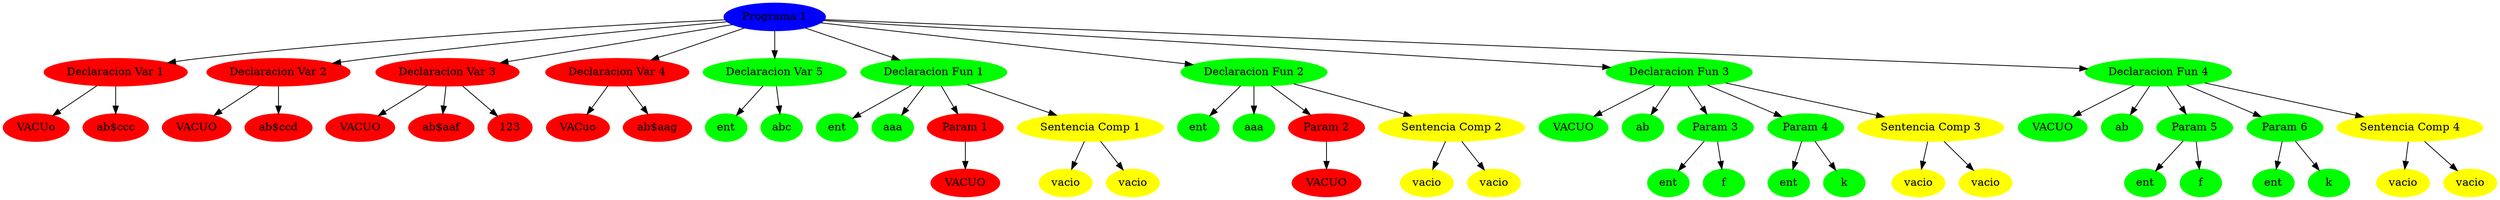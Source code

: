 digraph G { ratio = fill; node [style=filled]; 
	"Programa 1" [color="blue"] 
	"Programa 1" -> "Declaracion Var 1"
	"Declaracion Var 1"  [color="red"] 
	1 [color="red"]
	1 [label="VACUo"]
	"Declaracion Var 1" -> 1
	"Declaracion Var 1"  [color="red"] 
	2 [color="red"]
	2 [label="ab$ccc"]
	"Declaracion Var 1" -> 2
	"Programa 1" -> "Declaracion Var 2"
	"Declaracion Var 2"  [color="red"] 
	3 [color="red"]
	3 [label="VACUO"]
	"Declaracion Var 2" -> 3
	"Declaracion Var 2"  [color="red"] 
	4 [color="red"]
	4 [label="ab$ccd"]
	"Declaracion Var 2" -> 4
	"Programa 1" -> "Declaracion Var 3"
	"Declaracion Var 3"  [color="red"] 
	5 [color="red"]
	5 [label="VACUO"]
	"Declaracion Var 3" -> 5
	"Declaracion Var 3"  [color="red"] 
	6 [color="red"]
	6 [label="ab$aaf"]
	"Declaracion Var 3" -> 6
	"Declaracion Var 3"  [color="red"] 
	7 [color="red"]
	7 [label="123"]
	"Declaracion Var 3" -> 7
	"Programa 1" -> "Declaracion Var 4"
	"Declaracion Var 4"  [color="red"] 
	8 [color="red"]
	8 [label="VACuo"]
	"Declaracion Var 4" -> 8
	"Declaracion Var 4"  [color="red"] 
	9 [color="red"]
	9 [label="ab$aag"]
	"Declaracion Var 4" -> 9
	"Programa 1" -> "Declaracion Var 5"
	"Declaracion Var 5"  [color="green"] 
	10 [color="green"]
	10 [label="ent"]
	"Declaracion Var 5" -> 10
	"Declaracion Var 5"  [color="green"] 
	11 [color="green"]
	11 [label="abc"]
	"Declaracion Var 5" -> 11
	"Programa 1" -> "Declaracion Fun 1"
	"Declaracion Fun 1"  [color="green"] 
	12 [color="green"]
	12 [label="ent"]
	"Declaracion Fun 1" -> 12
	"Declaracion Fun 1"  [color="green"] 
	13 [color="green"]
	13 [label="aaa"]
	"Declaracion Fun 1" -> 13
	"Declaracion Fun 1" -> "Param 1"
	"Param 1"  [color="red"] 
	14 [color="red"]
	14 [label="VACUO"]
	"Param 1" -> 14
	"Declaracion Fun 1" -> "Sentencia Comp 1"
	"Sentencia Comp 1"  [color="yellow"] 
	15 [color="yellow"]
	15 [label="vacio"]
	"Sentencia Comp 1" -> 15
	"Sentencia Comp 1"  [color="yellow"] 
	16 [color="yellow"]
	16 [label="vacio"]
	"Sentencia Comp 1" -> 16
	"Programa 1" -> "Declaracion Fun 2"
	"Declaracion Fun 2"  [color="green"] 
	17 [color="green"]
	17 [label="ent"]
	"Declaracion Fun 2" -> 17
	"Declaracion Fun 2"  [color="green"] 
	18 [color="green"]
	18 [label="aaa"]
	"Declaracion Fun 2" -> 18
	"Declaracion Fun 2" -> "Param 2"
	"Param 2"  [color="red"] 
	19 [color="red"]
	19 [label="VACUO"]
	"Param 2" -> 19
	"Declaracion Fun 2" -> "Sentencia Comp 2"
	"Sentencia Comp 2"  [color="yellow"] 
	20 [color="yellow"]
	20 [label="vacio"]
	"Sentencia Comp 2" -> 20
	"Sentencia Comp 2"  [color="yellow"] 
	21 [color="yellow"]
	21 [label="vacio"]
	"Sentencia Comp 2" -> 21
	"Programa 1" -> "Declaracion Fun 3"
	"Declaracion Fun 3"  [color="green"] 
	22 [color="green"]
	22 [label="VACUO"]
	"Declaracion Fun 3" -> 22
	"Declaracion Fun 3"  [color="green"] 
	23 [color="green"]
	23 [label="ab"]
	"Declaracion Fun 3" -> 23
	"Declaracion Fun 3" -> "Param 3"
	"Param 3"  [color="green"] 
	24 [color="green"]
	24 [label="ent"]
	"Param 3" -> 24
	"Param 3"  [color="green"] 
	25 [color="green"]
	25 [label="f"]
	"Param 3" -> 25
	"Declaracion Fun 3" -> "Param 4"
	"Param 4"  [color="green"] 
	26 [color="green"]
	26 [label="ent"]
	"Param 4" -> 26
	"Param 4"  [color="green"] 
	27 [color="green"]
	27 [label="k"]
	"Param 4" -> 27
	"Declaracion Fun 3" -> "Sentencia Comp 3"
	"Sentencia Comp 3"  [color="yellow"] 
	28 [color="yellow"]
	28 [label="vacio"]
	"Sentencia Comp 3" -> 28
	"Sentencia Comp 3"  [color="yellow"] 
	29 [color="yellow"]
	29 [label="vacio"]
	"Sentencia Comp 3" -> 29
	"Programa 1" -> "Declaracion Fun 4"
	"Declaracion Fun 4"  [color="green"] 
	30 [color="green"]
	30 [label="VACUO"]
	"Declaracion Fun 4" -> 30
	"Declaracion Fun 4"  [color="green"] 
	31 [color="green"]
	31 [label="ab"]
	"Declaracion Fun 4" -> 31
	"Declaracion Fun 4" -> "Param 5"
	"Param 5"  [color="green"] 
	32 [color="green"]
	32 [label="ent"]
	"Param 5" -> 32
	"Param 5"  [color="green"] 
	33 [color="green"]
	33 [label="f"]
	"Param 5" -> 33
	"Declaracion Fun 4" -> "Param 6"
	"Param 6"  [color="green"] 
	34 [color="green"]
	34 [label="ent"]
	"Param 6" -> 34
	"Param 6"  [color="green"] 
	35 [color="green"]
	35 [label="k"]
	"Param 6" -> 35
	"Declaracion Fun 4" -> "Sentencia Comp 4"
	"Sentencia Comp 4"  [color="yellow"] 
	36 [color="yellow"]
	36 [label="vacio"]
	"Sentencia Comp 4" -> 36
	"Sentencia Comp 4"  [color="yellow"] 
	37 [color="yellow"]
	37 [label="vacio"]
	"Sentencia Comp 4" -> 37
}